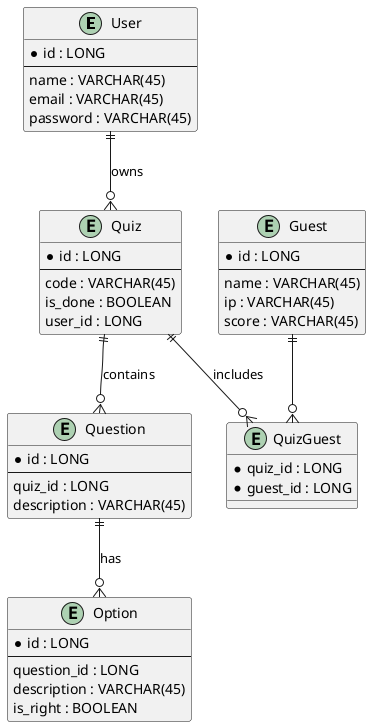 @startuml
entity "User" as user {
  * id : LONG
  --
  name : VARCHAR(45)
  email : VARCHAR(45)
  password : VARCHAR(45)
}

entity "Quiz" as quiz {
  * id : LONG
  --
  code : VARCHAR(45)
  is_done : BOOLEAN
  user_id : LONG
}

entity "Question" as question {
  * id : LONG
  --
  quiz_id : LONG
  description : VARCHAR(45)
}

entity "Option" as option {
  * id : LONG
  --
  question_id : LONG
  description : VARCHAR(45)
  is_right : BOOLEAN
}

entity "Guest" as guest {
  * id : LONG
  --
  name : VARCHAR(45)
  ip : VARCHAR(45)
  score : VARCHAR(45)
}

entity "QuizGuest" as quiz_guest {
  * quiz_id : LONG
  * guest_id : LONG
}

user ||--o{ quiz : "owns"
quiz ||--o{ question : "contains"
question ||--o{ option : "has"
quiz ||--o{ quiz_guest : "includes"
guest ||--o{ quiz_guest : ""
@enduml
